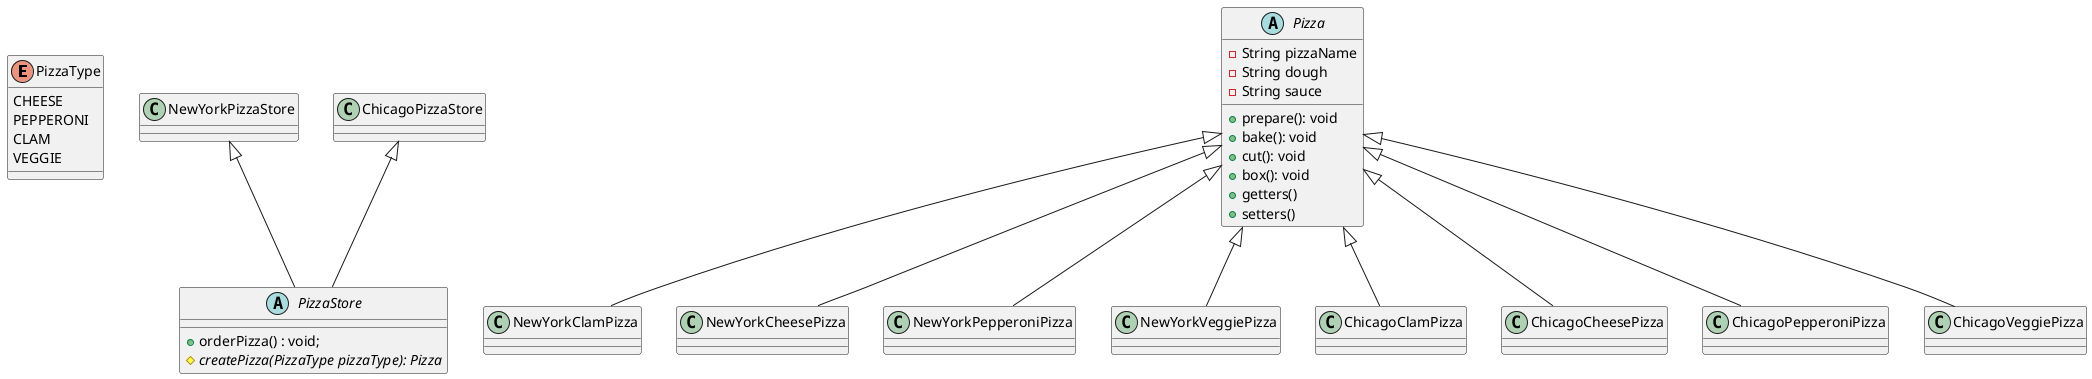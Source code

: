 @startuml

enum PizzaType{
    CHEESE
    PEPPERONI
    CLAM
    VEGGIE
}

abstract PizzaStore {
    + orderPizza() : void;
    # {abstract} createPizza(PizzaType pizzaType): Pizza
}

class NewYorkPizzaStore {
}

class ChicagoPizzaStore {
}




abstract Pizza {
    - String pizzaName
    - String dough
    - String sauce
    + prepare(): void
    + bake(): void
    + cut(): void
    + box(): void
    + getters()
    + setters()
}

class NewYorkClamPizza {
}

class NewYorkCheesePizza {
}

class NewYorkPepperoniPizza {
}

class NewYorkVeggiePizza {
}

class ChicagoClamPizza {
}

class ChicagoCheesePizza {
}

class ChicagoPepperoniPizza {
}

class ChicagoVeggiePizza {
}


NewYorkPizzaStore <|-- PizzaStore
ChicagoPizzaStore <|-- PizzaStore

Pizza <|-- NewYorkClamPizza
Pizza <|-- NewYorkCheesePizza
Pizza <|-- NewYorkPepperoniPizza
Pizza <|-- NewYorkVeggiePizza

Pizza <|-- ChicagoClamPizza
Pizza <|-- ChicagoCheesePizza
Pizza <|-- ChicagoPepperoniPizza
Pizza <|-- ChicagoVeggiePizza

@enduml